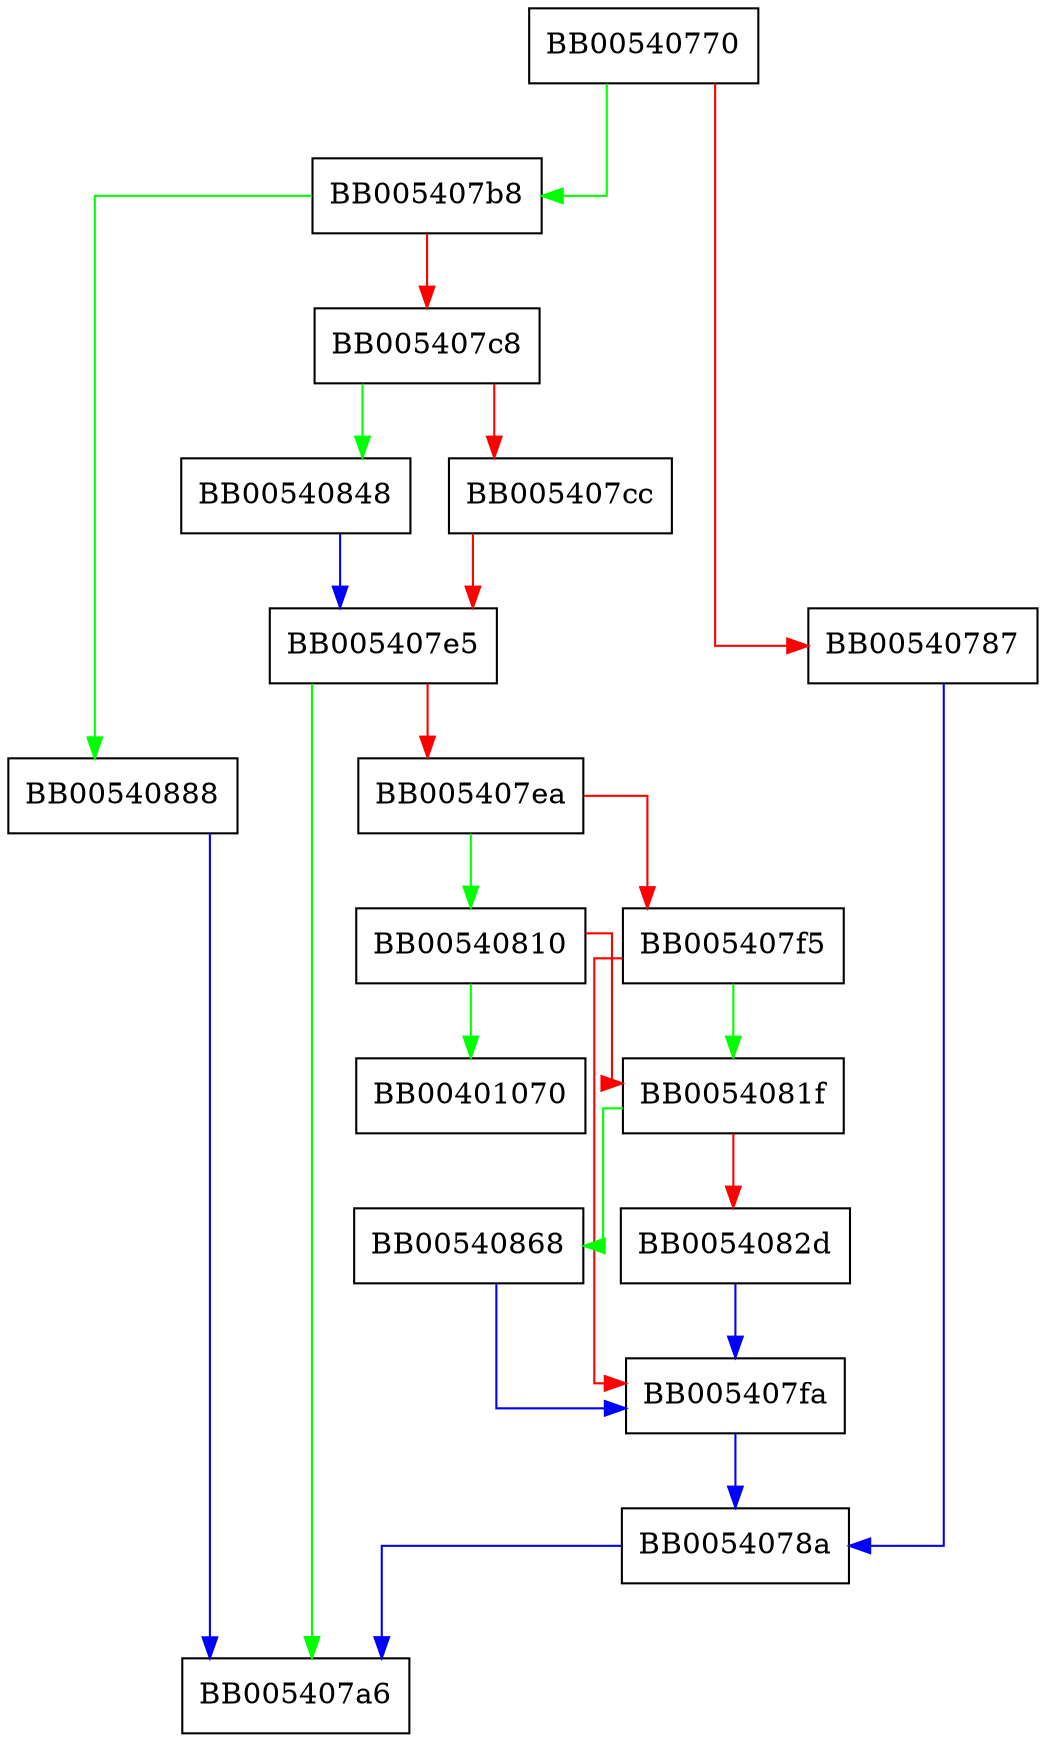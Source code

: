 digraph BN_set_word {
  node [shape="box"];
  graph [splines=ortho];
  BB00540770 -> BB005407b8 [color="green"];
  BB00540770 -> BB00540787 [color="red"];
  BB00540787 -> BB0054078a [color="blue"];
  BB0054078a -> BB005407a6 [color="blue"];
  BB005407b8 -> BB00540888 [color="green"];
  BB005407b8 -> BB005407c8 [color="red"];
  BB005407c8 -> BB00540848 [color="green"];
  BB005407c8 -> BB005407cc [color="red"];
  BB005407cc -> BB005407e5 [color="red"];
  BB005407e5 -> BB005407a6 [color="green"];
  BB005407e5 -> BB005407ea [color="red"];
  BB005407ea -> BB00540810 [color="green"];
  BB005407ea -> BB005407f5 [color="red"];
  BB005407f5 -> BB0054081f [color="green"];
  BB005407f5 -> BB005407fa [color="red"];
  BB005407fa -> BB0054078a [color="blue"];
  BB00540810 -> BB00401070 [color="green"];
  BB00540810 -> BB0054081f [color="red"];
  BB0054081f -> BB00540868 [color="green"];
  BB0054081f -> BB0054082d [color="red"];
  BB0054082d -> BB005407fa [color="blue"];
  BB00540848 -> BB005407e5 [color="blue"];
  BB00540868 -> BB005407fa [color="blue"];
  BB00540888 -> BB005407a6 [color="blue"];
}